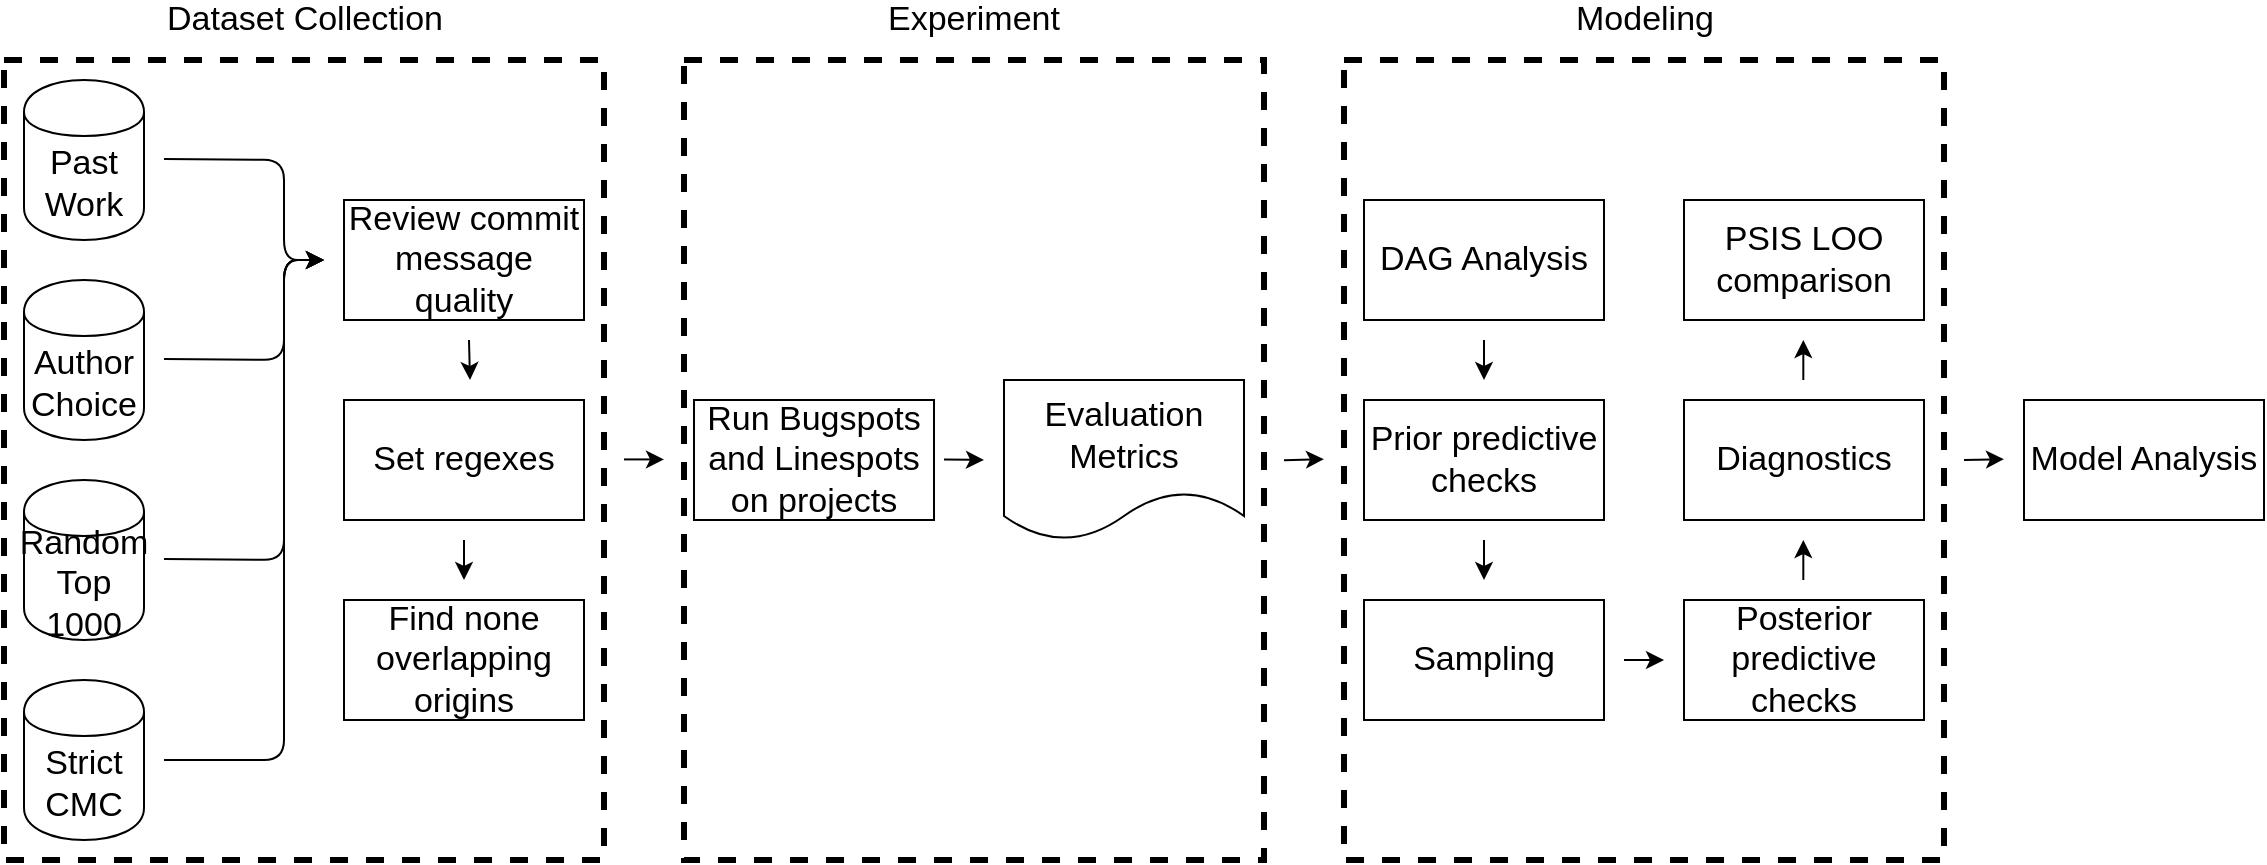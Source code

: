 <mxfile version="13.3.9" type="device"><diagram id="UTskujWj5jI5TjavDgZO" name="Page-1"><mxGraphModel dx="1185" dy="718" grid="1" gridSize="10" guides="1" tooltips="1" connect="1" arrows="1" fold="1" page="1" pageScale="1" pageWidth="850" pageHeight="1100" math="0" shadow="0"><root><mxCell id="0"/><mxCell id="1" parent="0"/><mxCell id="sNATjqdyzZmLbepM2HWl-14" value="" style="rounded=0;whiteSpace=wrap;html=1;fillColor=none;dashed=1;strokeWidth=3;fontSize=17;" vertex="1" parent="1"><mxGeometry x="20" y="140" width="300" height="400" as="geometry"/></mxCell><mxCell id="HjQIDfEap-Smljk285re-33" value="" style="rounded=0;whiteSpace=wrap;html=1;dashed=1;strokeWidth=3;fillColor=none;fontSize=17;" parent="1" vertex="1"><mxGeometry x="690" y="140" width="300" height="400" as="geometry"/></mxCell><mxCell id="HjQIDfEap-Smljk285re-1" value="&lt;div style=&quot;font-size: 17px;&quot;&gt;Random&lt;/div&gt;&lt;div style=&quot;font-size: 17px;&quot;&gt;Top 1000&lt;br style=&quot;font-size: 17px;&quot;&gt;&lt;/div&gt;" style="shape=cylinder;whiteSpace=wrap;html=1;boundedLbl=1;backgroundOutline=1;fontSize=17;" parent="1" vertex="1"><mxGeometry x="30" y="350" width="60" height="80" as="geometry"/></mxCell><mxCell id="HjQIDfEap-Smljk285re-2" value="&lt;div style=&quot;font-size: 17px;&quot;&gt;Author&lt;/div&gt;&lt;div style=&quot;font-size: 17px;&quot;&gt;Choice&lt;br style=&quot;font-size: 17px;&quot;&gt;&lt;/div&gt;" style="shape=cylinder;whiteSpace=wrap;html=1;boundedLbl=1;backgroundOutline=1;fontSize=17;" parent="1" vertex="1"><mxGeometry x="30" y="250" width="60" height="80" as="geometry"/></mxCell><mxCell id="HjQIDfEap-Smljk285re-3" value="&lt;div style=&quot;font-size: 17px;&quot;&gt;Past&lt;/div&gt;&lt;div style=&quot;font-size: 17px;&quot;&gt;Work&lt;br style=&quot;font-size: 17px;&quot;&gt;&lt;/div&gt;" style="shape=cylinder;whiteSpace=wrap;html=1;boundedLbl=1;backgroundOutline=1;fontSize=17;" parent="1" vertex="1"><mxGeometry x="30" y="150" width="60" height="80" as="geometry"/></mxCell><mxCell id="HjQIDfEap-Smljk285re-4" value="&lt;div style=&quot;font-size: 17px;&quot;&gt;Strict&lt;/div&gt;&lt;div style=&quot;font-size: 17px;&quot;&gt;CMC&lt;br style=&quot;font-size: 17px;&quot;&gt;&lt;/div&gt;" style="shape=cylinder;whiteSpace=wrap;html=1;boundedLbl=1;backgroundOutline=1;fontSize=17;" parent="1" vertex="1"><mxGeometry x="30" y="450" width="60" height="80" as="geometry"/></mxCell><mxCell id="HjQIDfEap-Smljk285re-5" value="" style="endArrow=classic;html=1;fontSize=17;" parent="1" edge="1"><mxGeometry width="50" height="50" relative="1" as="geometry"><mxPoint x="100" y="189.5" as="sourcePoint"/><mxPoint x="180" y="240" as="targetPoint"/><Array as="points"><mxPoint x="160" y="190"/><mxPoint x="160" y="240"/></Array></mxGeometry></mxCell><mxCell id="HjQIDfEap-Smljk285re-8" value="" style="endArrow=classic;html=1;fontSize=17;" parent="1" edge="1"><mxGeometry width="50" height="50" relative="1" as="geometry"><mxPoint x="100" y="289.5" as="sourcePoint"/><mxPoint x="180" y="240" as="targetPoint"/><Array as="points"><mxPoint x="160" y="290"/><mxPoint x="160" y="240"/></Array></mxGeometry></mxCell><mxCell id="HjQIDfEap-Smljk285re-9" value="" style="endArrow=classic;html=1;fontSize=17;" parent="1" edge="1"><mxGeometry width="50" height="50" relative="1" as="geometry"><mxPoint x="100" y="389.5" as="sourcePoint"/><mxPoint x="180" y="240" as="targetPoint"/><Array as="points"><mxPoint x="160" y="390"/><mxPoint x="160" y="240"/></Array></mxGeometry></mxCell><mxCell id="HjQIDfEap-Smljk285re-10" value="" style="endArrow=classic;html=1;fontSize=17;" parent="1" edge="1"><mxGeometry width="50" height="50" relative="1" as="geometry"><mxPoint x="100" y="490" as="sourcePoint"/><mxPoint x="180" y="240" as="targetPoint"/><Array as="points"><mxPoint x="160" y="490"/><mxPoint x="160" y="240"/></Array></mxGeometry></mxCell><mxCell id="HjQIDfEap-Smljk285re-13" value="&lt;div style=&quot;font-size: 17px;&quot;&gt;Review commit message quality&lt;br style=&quot;font-size: 17px;&quot;&gt;&lt;/div&gt;" style="rounded=0;whiteSpace=wrap;html=1;fontSize=17;" parent="1" vertex="1"><mxGeometry x="190" y="210" width="120" height="60" as="geometry"/></mxCell><mxCell id="HjQIDfEap-Smljk285re-14" value="Find none overlapping origins" style="rounded=0;whiteSpace=wrap;html=1;fontSize=17;" parent="1" vertex="1"><mxGeometry x="190" y="410" width="120" height="60" as="geometry"/></mxCell><mxCell id="HjQIDfEap-Smljk285re-15" value="Set regexes" style="rounded=0;whiteSpace=wrap;html=1;fontSize=17;" parent="1" vertex="1"><mxGeometry x="190" y="310" width="120" height="60" as="geometry"/></mxCell><mxCell id="HjQIDfEap-Smljk285re-16" value="Run Bugspots and Linespots on projects" style="rounded=0;whiteSpace=wrap;html=1;fontSize=17;" parent="1" vertex="1"><mxGeometry x="365" y="310" width="120" height="60" as="geometry"/></mxCell><mxCell id="HjQIDfEap-Smljk285re-17" value="&lt;div style=&quot;font-size: 17px;&quot;&gt;Evaluation&lt;/div&gt;&lt;div style=&quot;font-size: 17px;&quot;&gt;Metrics&lt;br style=&quot;font-size: 17px;&quot;&gt;&lt;/div&gt;" style="shape=document;whiteSpace=wrap;html=1;boundedLbl=1;fontSize=17;" parent="1" vertex="1"><mxGeometry x="520" y="300" width="120" height="80" as="geometry"/></mxCell><mxCell id="HjQIDfEap-Smljk285re-22" value="Prior predictive checks" style="rounded=0;whiteSpace=wrap;html=1;fontSize=17;" parent="1" vertex="1"><mxGeometry x="700" y="310" width="120" height="60" as="geometry"/></mxCell><mxCell id="HjQIDfEap-Smljk285re-26" value="" style="endArrow=classic;html=1;fontSize=17;" parent="1" edge="1"><mxGeometry width="50" height="50" relative="1" as="geometry"><mxPoint x="660" y="340.08" as="sourcePoint"/><mxPoint x="680" y="339.58" as="targetPoint"/></mxGeometry></mxCell><mxCell id="HjQIDfEap-Smljk285re-27" value="DAG Analysis" style="rounded=0;whiteSpace=wrap;html=1;fontSize=17;" parent="1" vertex="1"><mxGeometry x="700" y="210" width="120" height="60" as="geometry"/></mxCell><mxCell id="HjQIDfEap-Smljk285re-28" value="Sampling" style="rounded=0;whiteSpace=wrap;html=1;fontSize=17;" parent="1" vertex="1"><mxGeometry x="700" y="410" width="120" height="60" as="geometry"/></mxCell><mxCell id="HjQIDfEap-Smljk285re-29" value="Model Analysis" style="rounded=0;whiteSpace=wrap;html=1;fontSize=17;" parent="1" vertex="1"><mxGeometry x="1030" y="310" width="120" height="60" as="geometry"/></mxCell><mxCell id="HjQIDfEap-Smljk285re-32" value="Dataset Collection" style="text;html=1;strokeColor=none;fillColor=none;align=center;verticalAlign=middle;whiteSpace=wrap;rounded=0;dashed=1;fontSize=17;" parent="1" vertex="1"><mxGeometry x="78.75" y="110" width="182.5" height="20" as="geometry"/></mxCell><mxCell id="HjQIDfEap-Smljk285re-34" value="Modeling" style="text;html=1;strokeColor=none;fillColor=none;align=center;verticalAlign=middle;whiteSpace=wrap;rounded=0;dashed=1;fontSize=17;" parent="1" vertex="1"><mxGeometry x="797.5" y="110" width="85" height="20" as="geometry"/></mxCell><mxCell id="sNATjqdyzZmLbepM2HWl-2" value="Diagnostics" style="rounded=0;whiteSpace=wrap;html=1;fontSize=17;" vertex="1" parent="1"><mxGeometry x="860" y="310" width="120" height="60" as="geometry"/></mxCell><mxCell id="sNATjqdyzZmLbepM2HWl-3" value="PSIS LOO comparison" style="rounded=0;whiteSpace=wrap;html=1;fontSize=17;" vertex="1" parent="1"><mxGeometry x="860" y="210" width="120" height="60" as="geometry"/></mxCell><mxCell id="sNATjqdyzZmLbepM2HWl-6" value="" style="endArrow=classic;html=1;fontSize=17;" edge="1" parent="1"><mxGeometry width="50" height="50" relative="1" as="geometry"><mxPoint x="1000" y="340" as="sourcePoint"/><mxPoint x="1020" y="339.58" as="targetPoint"/></mxGeometry></mxCell><mxCell id="sNATjqdyzZmLbepM2HWl-17" value="" style="endArrow=classic;html=1;fontSize=17;movable=0;resizable=0;rotatable=0;deletable=0;editable=0;connectable=0;" edge="1" parent="1"><mxGeometry width="50" height="50" relative="1" as="geometry"><mxPoint x="252.5" y="280" as="sourcePoint"/><mxPoint x="253" y="300" as="targetPoint"/></mxGeometry></mxCell><mxCell id="sNATjqdyzZmLbepM2HWl-18" value="" style="endArrow=classic;html=1;fontSize=17;movable=0;resizable=0;rotatable=0;deletable=0;editable=0;connectable=0;" edge="1" parent="1"><mxGeometry width="50" height="50" relative="1" as="geometry"><mxPoint x="250" y="380" as="sourcePoint"/><mxPoint x="250" y="400" as="targetPoint"/></mxGeometry></mxCell><mxCell id="sNATjqdyzZmLbepM2HWl-19" value="" style="endArrow=classic;html=1;fontSize=17;" edge="1" parent="1"><mxGeometry width="50" height="50" relative="1" as="geometry"><mxPoint x="490" y="339.71" as="sourcePoint"/><mxPoint x="510" y="340" as="targetPoint"/><Array as="points"><mxPoint x="490" y="339.71"/></Array></mxGeometry></mxCell><mxCell id="sNATjqdyzZmLbepM2HWl-20" value="" style="endArrow=classic;html=1;fontSize=17;" edge="1" parent="1"><mxGeometry width="50" height="50" relative="1" as="geometry"><mxPoint x="760" y="280" as="sourcePoint"/><mxPoint x="760" y="300" as="targetPoint"/></mxGeometry></mxCell><mxCell id="sNATjqdyzZmLbepM2HWl-21" value="" style="endArrow=classic;html=1;fontSize=17;" edge="1" parent="1"><mxGeometry width="50" height="50" relative="1" as="geometry"><mxPoint x="760" y="380" as="sourcePoint"/><mxPoint x="760" y="400" as="targetPoint"/></mxGeometry></mxCell><mxCell id="sNATjqdyzZmLbepM2HWl-23" value="" style="endArrow=classic;html=1;fontSize=17;" edge="1" parent="1"><mxGeometry width="50" height="50" relative="1" as="geometry"><mxPoint x="330" y="339.71" as="sourcePoint"/><mxPoint x="350" y="339.71" as="targetPoint"/></mxGeometry></mxCell><mxCell id="sNATjqdyzZmLbepM2HWl-24" value="" style="endArrow=classic;html=1;fontSize=17;" edge="1" parent="1"><mxGeometry width="50" height="50" relative="1" as="geometry"><mxPoint x="830" y="440" as="sourcePoint"/><mxPoint x="850" y="440" as="targetPoint"/></mxGeometry></mxCell><mxCell id="sNATjqdyzZmLbepM2HWl-25" value="" style="endArrow=classic;html=1;fontSize=17;" edge="1" parent="1"><mxGeometry width="50" height="50" relative="1" as="geometry"><mxPoint x="919.66" y="300" as="sourcePoint"/><mxPoint x="919.66" y="280" as="targetPoint"/></mxGeometry></mxCell><mxCell id="sNATjqdyzZmLbepM2HWl-27" value="Posterior predictive checks" style="rounded=0;whiteSpace=wrap;html=1;strokeWidth=1;fontSize=17;" vertex="1" parent="1"><mxGeometry x="860" y="410" width="120" height="60" as="geometry"/></mxCell><mxCell id="sNATjqdyzZmLbepM2HWl-28" value="" style="endArrow=classic;html=1;fontSize=17;" edge="1" parent="1"><mxGeometry width="50" height="50" relative="1" as="geometry"><mxPoint x="919.66" y="400" as="sourcePoint"/><mxPoint x="919.66" y="380" as="targetPoint"/></mxGeometry></mxCell><mxCell id="sNATjqdyzZmLbepM2HWl-29" value="" style="rounded=0;whiteSpace=wrap;html=1;strokeWidth=3;fontSize=17;fillColor=none;dashed=1;" vertex="1" parent="1"><mxGeometry x="360" y="140" width="290" height="400" as="geometry"/></mxCell><mxCell id="sNATjqdyzZmLbepM2HWl-31" value="Experiment" style="text;html=1;strokeColor=none;fillColor=none;align=center;verticalAlign=middle;whiteSpace=wrap;rounded=0;dashed=1;fontSize=17;" vertex="1" parent="1"><mxGeometry x="450" y="110" width="110" height="20" as="geometry"/></mxCell></root></mxGraphModel></diagram></mxfile>